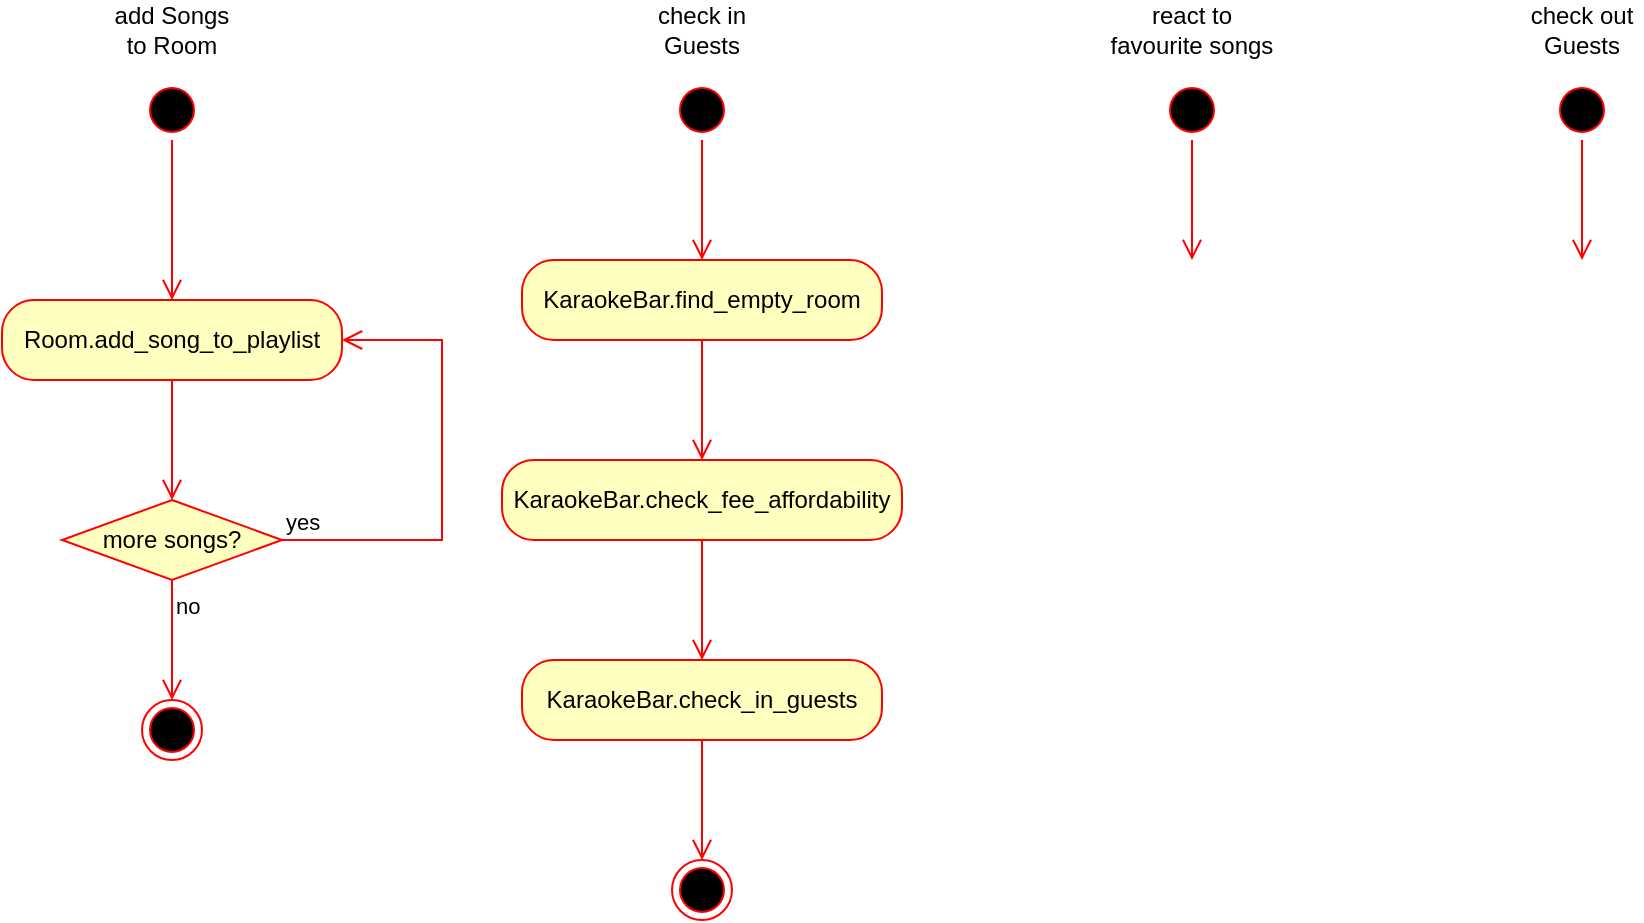 <mxfile version="20.5.1" type="device"><diagram id="_aiZSo5BhplbI0YnXvyQ" name="Page-1"><mxGraphModel dx="1056" dy="640" grid="1" gridSize="10" guides="1" tooltips="1" connect="1" arrows="1" fold="1" page="1" pageScale="1" pageWidth="1169" pageHeight="827" math="0" shadow="0"><root><mxCell id="0"/><mxCell id="1" parent="0"/><mxCell id="1v9dYNMCe7VeVzYbkqzW-1" value="" style="ellipse;html=1;shape=startState;fillColor=#000000;strokeColor=#ff0000;" vertex="1" parent="1"><mxGeometry x="90" y="60" width="30" height="30" as="geometry"/></mxCell><mxCell id="1v9dYNMCe7VeVzYbkqzW-2" value="" style="edgeStyle=orthogonalEdgeStyle;html=1;verticalAlign=bottom;endArrow=open;endSize=8;strokeColor=#ff0000;rounded=0;" edge="1" source="1v9dYNMCe7VeVzYbkqzW-1" parent="1"><mxGeometry relative="1" as="geometry"><mxPoint x="105" y="170" as="targetPoint"/></mxGeometry></mxCell><mxCell id="1v9dYNMCe7VeVzYbkqzW-3" value="add Songs to Room" style="text;html=1;strokeColor=none;fillColor=none;align=center;verticalAlign=middle;whiteSpace=wrap;rounded=0;" vertex="1" parent="1"><mxGeometry x="75" y="20" width="60" height="30" as="geometry"/></mxCell><mxCell id="1v9dYNMCe7VeVzYbkqzW-4" value="check in Guests" style="text;html=1;strokeColor=none;fillColor=none;align=center;verticalAlign=middle;whiteSpace=wrap;rounded=0;" vertex="1" parent="1"><mxGeometry x="340" y="20" width="60" height="30" as="geometry"/></mxCell><mxCell id="1v9dYNMCe7VeVzYbkqzW-5" value="check out Guests" style="text;html=1;strokeColor=none;fillColor=none;align=center;verticalAlign=middle;whiteSpace=wrap;rounded=0;" vertex="1" parent="1"><mxGeometry x="780" y="20" width="60" height="30" as="geometry"/></mxCell><mxCell id="1v9dYNMCe7VeVzYbkqzW-6" value="react to favourite songs" style="text;html=1;strokeColor=none;fillColor=none;align=center;verticalAlign=middle;whiteSpace=wrap;rounded=0;" vertex="1" parent="1"><mxGeometry x="570" y="20" width="90" height="30" as="geometry"/></mxCell><mxCell id="1v9dYNMCe7VeVzYbkqzW-8" value="" style="ellipse;html=1;shape=startState;fillColor=#000000;strokeColor=#ff0000;" vertex="1" parent="1"><mxGeometry x="355" y="60" width="30" height="30" as="geometry"/></mxCell><mxCell id="1v9dYNMCe7VeVzYbkqzW-9" value="" style="edgeStyle=orthogonalEdgeStyle;html=1;verticalAlign=bottom;endArrow=open;endSize=8;strokeColor=#ff0000;rounded=0;" edge="1" source="1v9dYNMCe7VeVzYbkqzW-8" parent="1"><mxGeometry relative="1" as="geometry"><mxPoint x="370" y="150" as="targetPoint"/></mxGeometry></mxCell><mxCell id="1v9dYNMCe7VeVzYbkqzW-10" value="" style="ellipse;html=1;shape=startState;fillColor=#000000;strokeColor=#ff0000;" vertex="1" parent="1"><mxGeometry x="600" y="60" width="30" height="30" as="geometry"/></mxCell><mxCell id="1v9dYNMCe7VeVzYbkqzW-11" value="" style="edgeStyle=orthogonalEdgeStyle;html=1;verticalAlign=bottom;endArrow=open;endSize=8;strokeColor=#ff0000;rounded=0;" edge="1" source="1v9dYNMCe7VeVzYbkqzW-10" parent="1"><mxGeometry relative="1" as="geometry"><mxPoint x="615" y="150" as="targetPoint"/></mxGeometry></mxCell><mxCell id="1v9dYNMCe7VeVzYbkqzW-12" value="" style="ellipse;html=1;shape=startState;fillColor=#000000;strokeColor=#ff0000;" vertex="1" parent="1"><mxGeometry x="795" y="60" width="30" height="30" as="geometry"/></mxCell><mxCell id="1v9dYNMCe7VeVzYbkqzW-13" value="" style="edgeStyle=orthogonalEdgeStyle;html=1;verticalAlign=bottom;endArrow=open;endSize=8;strokeColor=#ff0000;rounded=0;" edge="1" source="1v9dYNMCe7VeVzYbkqzW-12" parent="1"><mxGeometry relative="1" as="geometry"><mxPoint x="810" y="150" as="targetPoint"/></mxGeometry></mxCell><mxCell id="1v9dYNMCe7VeVzYbkqzW-14" value="Room.add_song_to_playlist" style="rounded=1;whiteSpace=wrap;html=1;arcSize=40;fontColor=#000000;fillColor=#ffffc0;strokeColor=#ff0000;" vertex="1" parent="1"><mxGeometry x="20" y="170" width="170" height="40" as="geometry"/></mxCell><mxCell id="1v9dYNMCe7VeVzYbkqzW-15" value="" style="edgeStyle=orthogonalEdgeStyle;html=1;verticalAlign=bottom;endArrow=open;endSize=8;strokeColor=#ff0000;rounded=0;" edge="1" source="1v9dYNMCe7VeVzYbkqzW-14" parent="1"><mxGeometry relative="1" as="geometry"><mxPoint x="105" y="270" as="targetPoint"/></mxGeometry></mxCell><mxCell id="1v9dYNMCe7VeVzYbkqzW-16" value="more songs?" style="rhombus;whiteSpace=wrap;html=1;fillColor=#ffffc0;strokeColor=#ff0000;" vertex="1" parent="1"><mxGeometry x="50" y="270" width="110" height="40" as="geometry"/></mxCell><mxCell id="1v9dYNMCe7VeVzYbkqzW-17" value="yes" style="edgeStyle=orthogonalEdgeStyle;html=1;align=left;verticalAlign=bottom;endArrow=open;endSize=8;strokeColor=#ff0000;rounded=0;entryX=1;entryY=0.5;entryDx=0;entryDy=0;" edge="1" source="1v9dYNMCe7VeVzYbkqzW-16" parent="1" target="1v9dYNMCe7VeVzYbkqzW-14"><mxGeometry x="-1" relative="1" as="geometry"><mxPoint x="245" y="190" as="targetPoint"/><Array as="points"><mxPoint x="240" y="290"/><mxPoint x="240" y="190"/></Array></mxGeometry></mxCell><mxCell id="1v9dYNMCe7VeVzYbkqzW-18" value="no" style="edgeStyle=orthogonalEdgeStyle;html=1;align=left;verticalAlign=top;endArrow=open;endSize=8;strokeColor=#ff0000;rounded=0;" edge="1" source="1v9dYNMCe7VeVzYbkqzW-16" parent="1"><mxGeometry x="-1" relative="1" as="geometry"><mxPoint x="105" y="370" as="targetPoint"/></mxGeometry></mxCell><mxCell id="1v9dYNMCe7VeVzYbkqzW-19" value="" style="ellipse;html=1;shape=endState;fillColor=#000000;strokeColor=#ff0000;" vertex="1" parent="1"><mxGeometry x="90" y="370" width="30" height="30" as="geometry"/></mxCell><mxCell id="1v9dYNMCe7VeVzYbkqzW-20" value="KaraokeBar.find_empty_room" style="rounded=1;whiteSpace=wrap;html=1;arcSize=40;fontColor=#000000;fillColor=#ffffc0;strokeColor=#ff0000;" vertex="1" parent="1"><mxGeometry x="280" y="150" width="180" height="40" as="geometry"/></mxCell><mxCell id="1v9dYNMCe7VeVzYbkqzW-21" value="" style="edgeStyle=orthogonalEdgeStyle;html=1;verticalAlign=bottom;endArrow=open;endSize=8;strokeColor=#ff0000;rounded=0;" edge="1" source="1v9dYNMCe7VeVzYbkqzW-20" parent="1"><mxGeometry relative="1" as="geometry"><mxPoint x="370" y="250" as="targetPoint"/></mxGeometry></mxCell><mxCell id="1v9dYNMCe7VeVzYbkqzW-22" value="KaraokeBar.check_fee_affordability" style="rounded=1;whiteSpace=wrap;html=1;arcSize=40;fontColor=#000000;fillColor=#ffffc0;strokeColor=#ff0000;" vertex="1" parent="1"><mxGeometry x="270" y="250" width="200" height="40" as="geometry"/></mxCell><mxCell id="1v9dYNMCe7VeVzYbkqzW-23" value="" style="edgeStyle=orthogonalEdgeStyle;html=1;verticalAlign=bottom;endArrow=open;endSize=8;strokeColor=#ff0000;rounded=0;" edge="1" source="1v9dYNMCe7VeVzYbkqzW-22" parent="1"><mxGeometry relative="1" as="geometry"><mxPoint x="370" y="350" as="targetPoint"/></mxGeometry></mxCell><mxCell id="1v9dYNMCe7VeVzYbkqzW-24" value="KaraokeBar.check_in_guests" style="rounded=1;whiteSpace=wrap;html=1;arcSize=40;fontColor=#000000;fillColor=#ffffc0;strokeColor=#ff0000;" vertex="1" parent="1"><mxGeometry x="280" y="350" width="180" height="40" as="geometry"/></mxCell><mxCell id="1v9dYNMCe7VeVzYbkqzW-25" value="" style="edgeStyle=orthogonalEdgeStyle;html=1;verticalAlign=bottom;endArrow=open;endSize=8;strokeColor=#ff0000;rounded=0;" edge="1" source="1v9dYNMCe7VeVzYbkqzW-24" parent="1"><mxGeometry relative="1" as="geometry"><mxPoint x="370" y="450" as="targetPoint"/></mxGeometry></mxCell><mxCell id="1v9dYNMCe7VeVzYbkqzW-26" value="" style="ellipse;html=1;shape=endState;fillColor=#000000;strokeColor=#ff0000;" vertex="1" parent="1"><mxGeometry x="355" y="450" width="30" height="30" as="geometry"/></mxCell></root></mxGraphModel></diagram></mxfile>